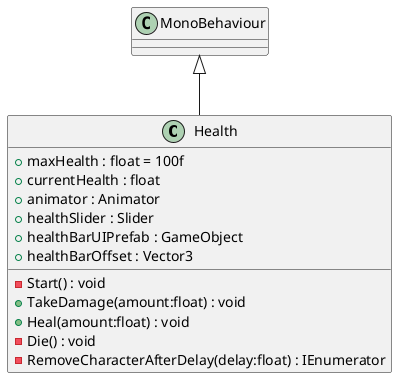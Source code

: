 @startuml
class Health {
    + maxHealth : float = 100f
    + currentHealth : float
    + animator : Animator
    + healthSlider : Slider
    + healthBarUIPrefab : GameObject
    + healthBarOffset : Vector3
    - Start() : void
    + TakeDamage(amount:float) : void
    + Heal(amount:float) : void
    - Die() : void
    - RemoveCharacterAfterDelay(delay:float) : IEnumerator
}
MonoBehaviour <|-- Health
@enduml
